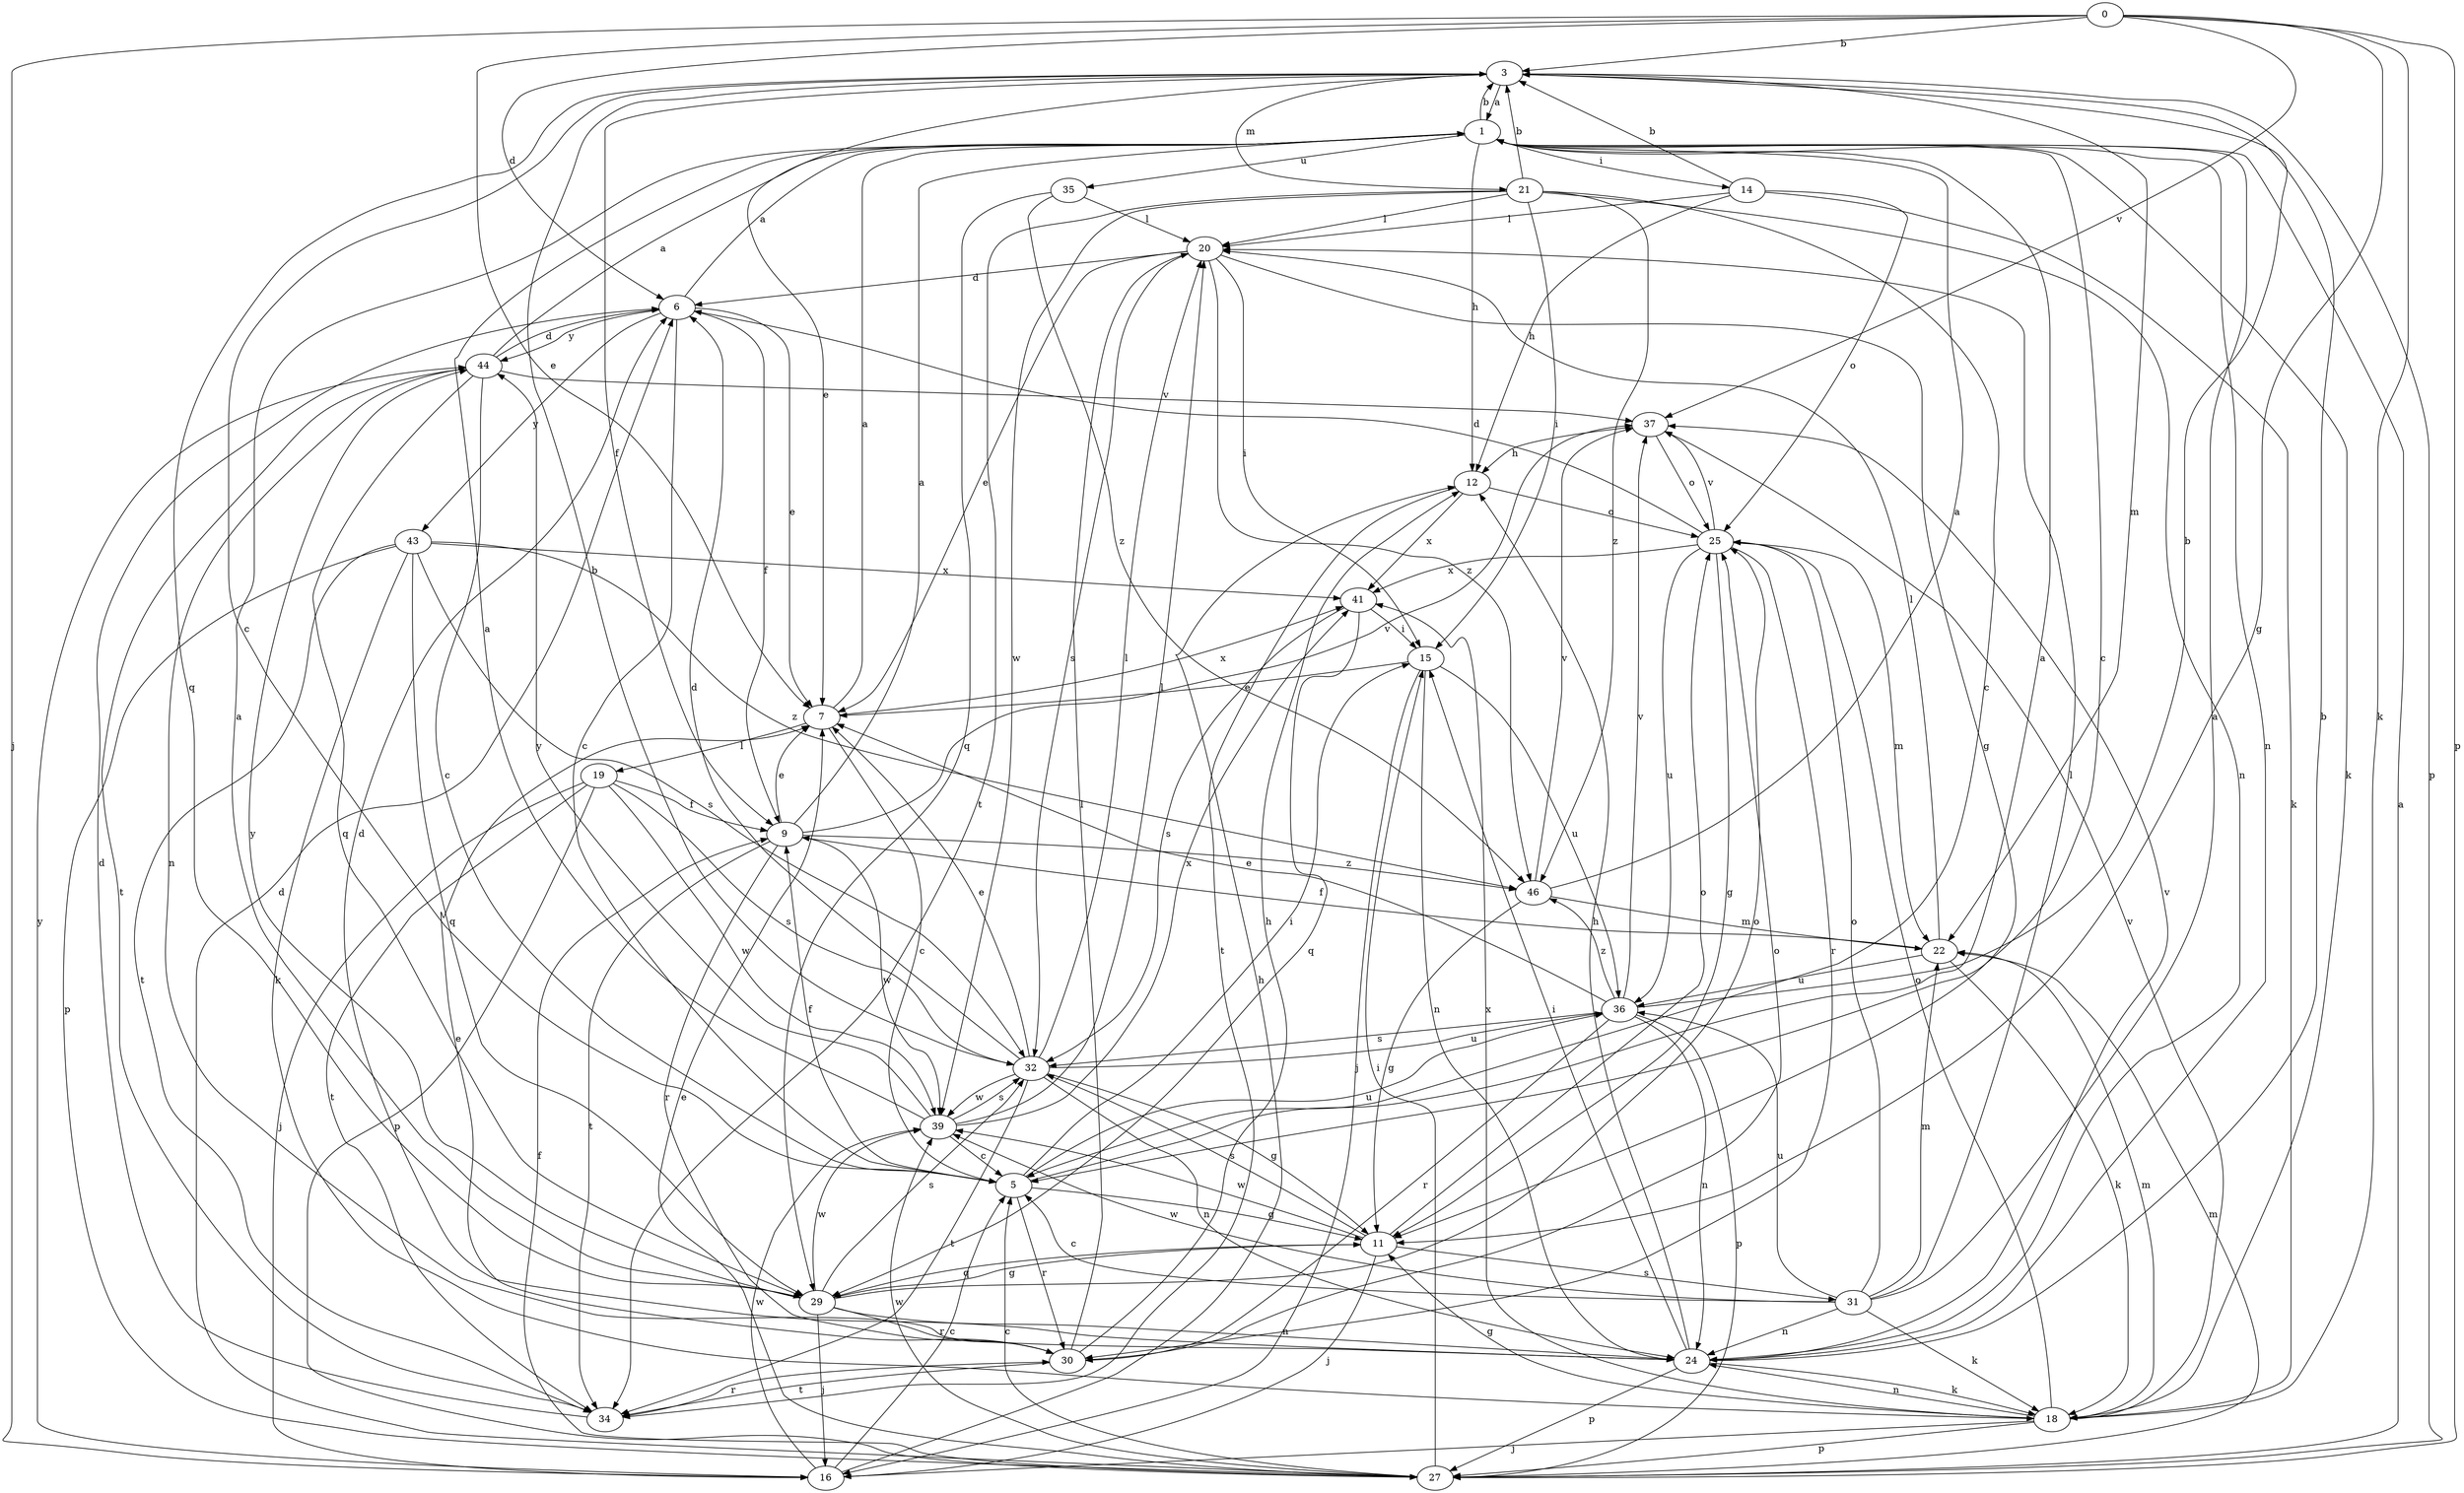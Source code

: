 strict digraph  {
0;
1;
3;
5;
6;
7;
9;
11;
12;
14;
15;
16;
18;
19;
20;
21;
22;
24;
25;
27;
29;
30;
31;
32;
34;
35;
36;
37;
39;
41;
43;
44;
46;
0 -> 3  [label=b];
0 -> 6  [label=d];
0 -> 7  [label=e];
0 -> 11  [label=g];
0 -> 16  [label=j];
0 -> 18  [label=k];
0 -> 27  [label=p];
0 -> 37  [label=v];
1 -> 3  [label=b];
1 -> 5  [label=c];
1 -> 12  [label=h];
1 -> 14  [label=i];
1 -> 18  [label=k];
1 -> 24  [label=n];
1 -> 35  [label=u];
3 -> 1  [label=a];
3 -> 5  [label=c];
3 -> 7  [label=e];
3 -> 9  [label=f];
3 -> 21  [label=m];
3 -> 22  [label=m];
3 -> 27  [label=p];
3 -> 29  [label=q];
5 -> 1  [label=a];
5 -> 9  [label=f];
5 -> 11  [label=g];
5 -> 15  [label=i];
5 -> 30  [label=r];
5 -> 36  [label=u];
6 -> 1  [label=a];
6 -> 5  [label=c];
6 -> 7  [label=e];
6 -> 9  [label=f];
6 -> 43  [label=y];
6 -> 44  [label=y];
7 -> 1  [label=a];
7 -> 5  [label=c];
7 -> 19  [label=l];
7 -> 41  [label=x];
9 -> 1  [label=a];
9 -> 7  [label=e];
9 -> 30  [label=r];
9 -> 34  [label=t];
9 -> 37  [label=v];
9 -> 39  [label=w];
9 -> 46  [label=z];
11 -> 16  [label=j];
11 -> 25  [label=o];
11 -> 29  [label=q];
11 -> 31  [label=s];
11 -> 32  [label=s];
11 -> 39  [label=w];
12 -> 25  [label=o];
12 -> 34  [label=t];
12 -> 41  [label=x];
14 -> 3  [label=b];
14 -> 12  [label=h];
14 -> 18  [label=k];
14 -> 20  [label=l];
14 -> 25  [label=o];
15 -> 7  [label=e];
15 -> 16  [label=j];
15 -> 24  [label=n];
15 -> 36  [label=u];
16 -> 5  [label=c];
16 -> 12  [label=h];
16 -> 39  [label=w];
16 -> 44  [label=y];
18 -> 11  [label=g];
18 -> 16  [label=j];
18 -> 22  [label=m];
18 -> 24  [label=n];
18 -> 25  [label=o];
18 -> 27  [label=p];
18 -> 37  [label=v];
18 -> 41  [label=x];
19 -> 9  [label=f];
19 -> 16  [label=j];
19 -> 27  [label=p];
19 -> 32  [label=s];
19 -> 34  [label=t];
19 -> 39  [label=w];
20 -> 6  [label=d];
20 -> 7  [label=e];
20 -> 11  [label=g];
20 -> 15  [label=i];
20 -> 32  [label=s];
20 -> 46  [label=z];
21 -> 3  [label=b];
21 -> 5  [label=c];
21 -> 15  [label=i];
21 -> 20  [label=l];
21 -> 24  [label=n];
21 -> 34  [label=t];
21 -> 39  [label=w];
21 -> 46  [label=z];
22 -> 9  [label=f];
22 -> 18  [label=k];
22 -> 20  [label=l];
22 -> 36  [label=u];
24 -> 3  [label=b];
24 -> 6  [label=d];
24 -> 12  [label=h];
24 -> 15  [label=i];
24 -> 18  [label=k];
24 -> 27  [label=p];
24 -> 37  [label=v];
25 -> 6  [label=d];
25 -> 11  [label=g];
25 -> 22  [label=m];
25 -> 30  [label=r];
25 -> 36  [label=u];
25 -> 37  [label=v];
25 -> 41  [label=x];
27 -> 1  [label=a];
27 -> 5  [label=c];
27 -> 6  [label=d];
27 -> 7  [label=e];
27 -> 9  [label=f];
27 -> 15  [label=i];
27 -> 22  [label=m];
27 -> 39  [label=w];
29 -> 1  [label=a];
29 -> 11  [label=g];
29 -> 16  [label=j];
29 -> 24  [label=n];
29 -> 25  [label=o];
29 -> 30  [label=r];
29 -> 32  [label=s];
29 -> 39  [label=w];
29 -> 44  [label=y];
30 -> 7  [label=e];
30 -> 12  [label=h];
30 -> 20  [label=l];
30 -> 25  [label=o];
30 -> 34  [label=t];
31 -> 1  [label=a];
31 -> 5  [label=c];
31 -> 18  [label=k];
31 -> 20  [label=l];
31 -> 22  [label=m];
31 -> 24  [label=n];
31 -> 25  [label=o];
31 -> 36  [label=u];
31 -> 39  [label=w];
32 -> 3  [label=b];
32 -> 6  [label=d];
32 -> 7  [label=e];
32 -> 11  [label=g];
32 -> 20  [label=l];
32 -> 24  [label=n];
32 -> 34  [label=t];
32 -> 36  [label=u];
32 -> 39  [label=w];
34 -> 6  [label=d];
34 -> 30  [label=r];
35 -> 20  [label=l];
35 -> 29  [label=q];
35 -> 46  [label=z];
36 -> 3  [label=b];
36 -> 7  [label=e];
36 -> 24  [label=n];
36 -> 27  [label=p];
36 -> 30  [label=r];
36 -> 32  [label=s];
36 -> 37  [label=v];
36 -> 46  [label=z];
37 -> 12  [label=h];
37 -> 25  [label=o];
39 -> 1  [label=a];
39 -> 5  [label=c];
39 -> 20  [label=l];
39 -> 32  [label=s];
39 -> 41  [label=x];
39 -> 44  [label=y];
41 -> 15  [label=i];
41 -> 29  [label=q];
41 -> 32  [label=s];
43 -> 18  [label=k];
43 -> 27  [label=p];
43 -> 29  [label=q];
43 -> 32  [label=s];
43 -> 34  [label=t];
43 -> 41  [label=x];
43 -> 46  [label=z];
44 -> 1  [label=a];
44 -> 5  [label=c];
44 -> 6  [label=d];
44 -> 24  [label=n];
44 -> 29  [label=q];
44 -> 34  [label=t];
44 -> 37  [label=v];
46 -> 1  [label=a];
46 -> 11  [label=g];
46 -> 22  [label=m];
46 -> 37  [label=v];
}
